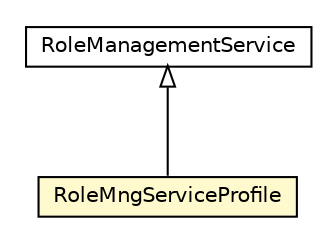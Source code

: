 #!/usr/local/bin/dot
#
# Class diagram 
# Generated by UMLGraph version R5_6-24-gf6e263 (http://www.umlgraph.org/)
#

digraph G {
	edge [fontname="Helvetica",fontsize=10,labelfontname="Helvetica",labelfontsize=10];
	node [fontname="Helvetica",fontsize=10,shape=plaintext];
	nodesep=0.25;
	ranksep=0.5;
	// org.universAAL.ontology.security.RoleManagementService
	c7047338 [label=<<table title="org.universAAL.ontology.security.RoleManagementService" border="0" cellborder="1" cellspacing="0" cellpadding="2" port="p" href="../../../ontology/security/RoleManagementService.html">
		<tr><td><table border="0" cellspacing="0" cellpadding="1">
<tr><td align="center" balign="center"> RoleManagementService </td></tr>
		</table></td></tr>
		</table>>, URL="../../../ontology/security/RoleManagementService.html", fontname="Helvetica", fontcolor="black", fontsize=10.0];
	// org.universAAL.security.authorisator.profiles.RoleMngServiceProfile
	c7048178 [label=<<table title="org.universAAL.security.authorisator.profiles.RoleMngServiceProfile" border="0" cellborder="1" cellspacing="0" cellpadding="2" port="p" bgcolor="lemonChiffon" href="./RoleMngServiceProfile.html">
		<tr><td><table border="0" cellspacing="0" cellpadding="1">
<tr><td align="center" balign="center"> RoleMngServiceProfile </td></tr>
		</table></td></tr>
		</table>>, URL="./RoleMngServiceProfile.html", fontname="Helvetica", fontcolor="black", fontsize=10.0];
	//org.universAAL.security.authorisator.profiles.RoleMngServiceProfile extends org.universAAL.ontology.security.RoleManagementService
	c7047338:p -> c7048178:p [dir=back,arrowtail=empty];
}

